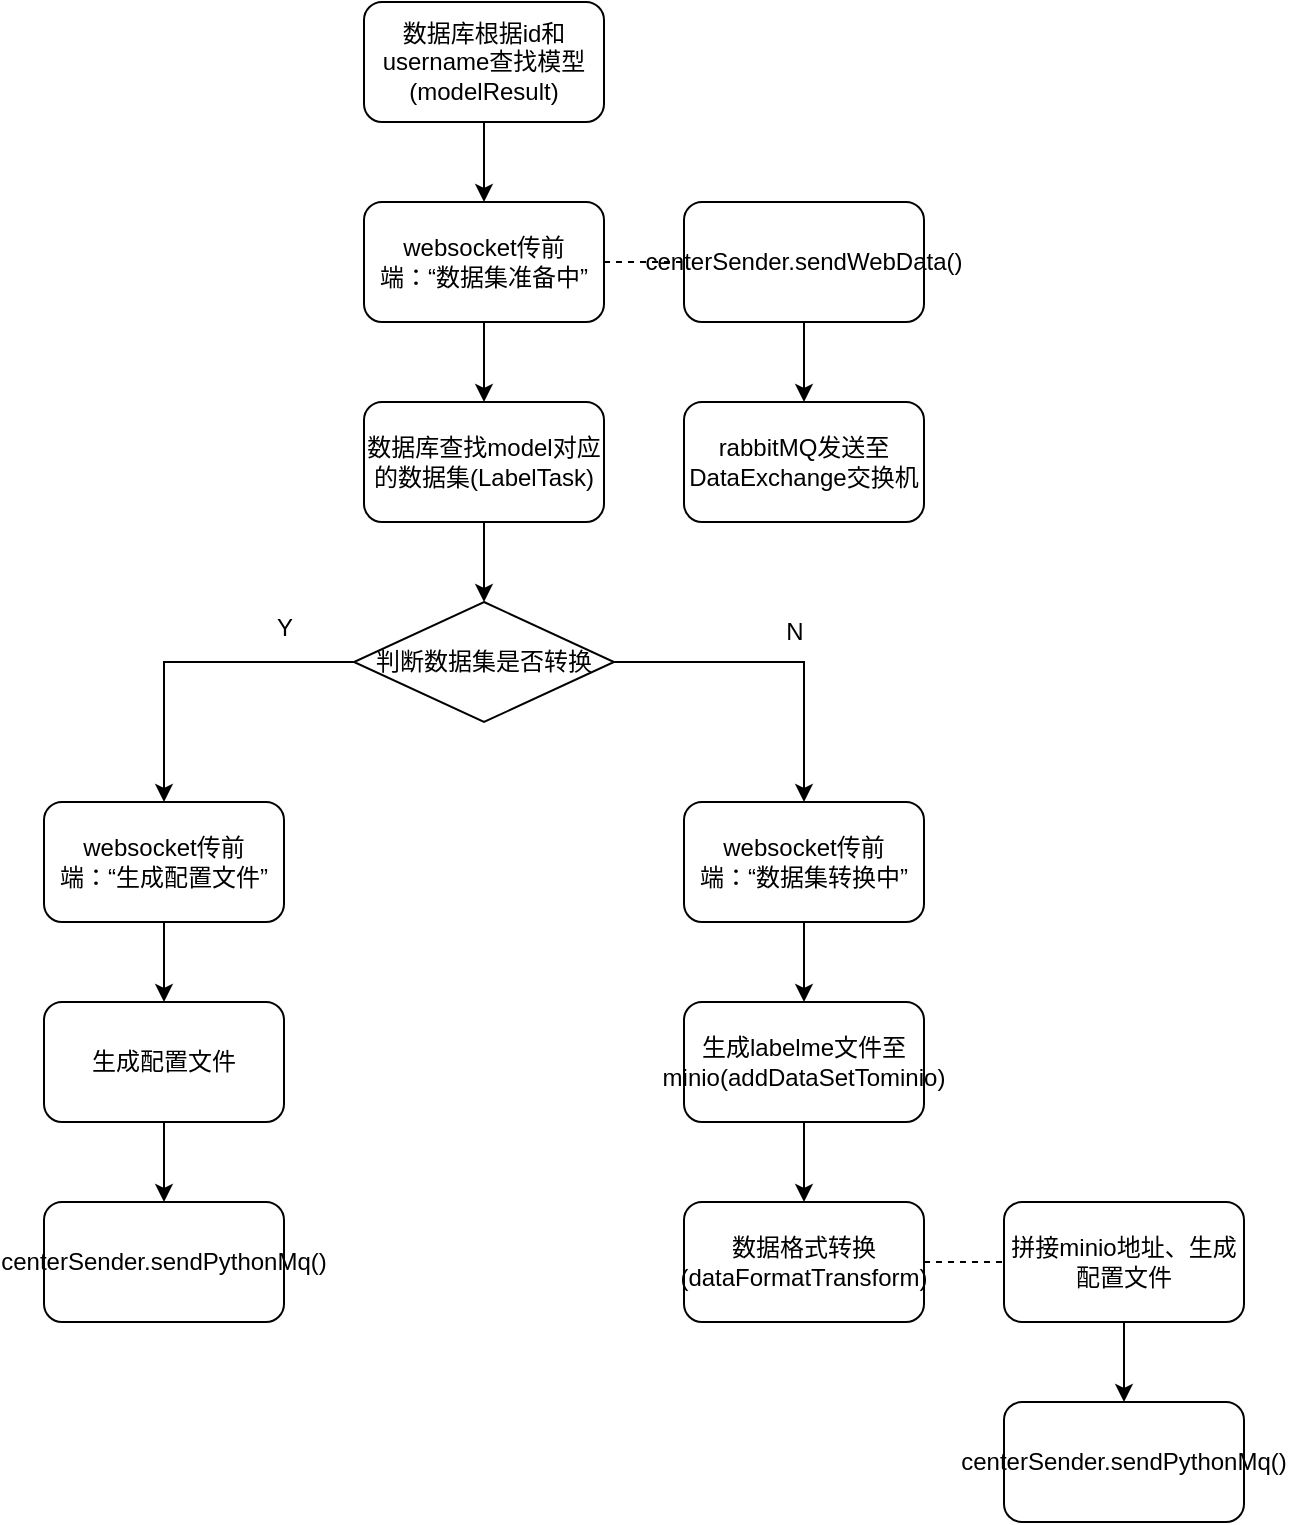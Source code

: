 <mxfile version="23.1.7" type="github">
  <diagram name="EPAI_Java_toModelTrain" id="7vfjrfQk3Y2i5-ylq0UO">
    <mxGraphModel dx="1050" dy="522" grid="1" gridSize="10" guides="1" tooltips="1" connect="1" arrows="1" fold="1" page="1" pageScale="1" pageWidth="827" pageHeight="1169" math="0" shadow="0">
      <root>
        <mxCell id="0" />
        <mxCell id="1" parent="0" />
        <mxCell id="3buf4coTO02b-s-pbajk-6" value="" style="edgeStyle=orthogonalEdgeStyle;rounded=0;orthogonalLoop=1;jettySize=auto;html=1;" edge="1" parent="1" source="3buf4coTO02b-s-pbajk-1" target="3buf4coTO02b-s-pbajk-2">
          <mxGeometry relative="1" as="geometry" />
        </mxCell>
        <mxCell id="3buf4coTO02b-s-pbajk-1" value="数据库根据id和username查找模型(modelResult)" style="rounded=1;whiteSpace=wrap;html=1;" vertex="1" parent="1">
          <mxGeometry x="320" y="160" width="120" height="60" as="geometry" />
        </mxCell>
        <mxCell id="3buf4coTO02b-s-pbajk-7" value="" style="edgeStyle=orthogonalEdgeStyle;rounded=0;orthogonalLoop=1;jettySize=auto;html=1;" edge="1" parent="1" source="3buf4coTO02b-s-pbajk-2" target="3buf4coTO02b-s-pbajk-5">
          <mxGeometry relative="1" as="geometry" />
        </mxCell>
        <mxCell id="3buf4coTO02b-s-pbajk-2" value="websocket传前端：“数据集准备中”" style="rounded=1;whiteSpace=wrap;html=1;" vertex="1" parent="1">
          <mxGeometry x="320" y="260" width="120" height="60" as="geometry" />
        </mxCell>
        <mxCell id="3buf4coTO02b-s-pbajk-3" value="websocket传前端：“生成配置文件”" style="rounded=1;whiteSpace=wrap;html=1;" vertex="1" parent="1">
          <mxGeometry x="160" y="560" width="120" height="60" as="geometry" />
        </mxCell>
        <mxCell id="3buf4coTO02b-s-pbajk-4" value="判断数据集是否转换" style="rhombus;whiteSpace=wrap;html=1;" vertex="1" parent="1">
          <mxGeometry x="315" y="460" width="130" height="60" as="geometry" />
        </mxCell>
        <mxCell id="3buf4coTO02b-s-pbajk-8" value="" style="edgeStyle=orthogonalEdgeStyle;rounded=0;orthogonalLoop=1;jettySize=auto;html=1;" edge="1" parent="1" source="3buf4coTO02b-s-pbajk-5" target="3buf4coTO02b-s-pbajk-4">
          <mxGeometry relative="1" as="geometry" />
        </mxCell>
        <mxCell id="3buf4coTO02b-s-pbajk-5" value="数据库查找model对应的数据集(LabelTask)" style="rounded=1;whiteSpace=wrap;html=1;" vertex="1" parent="1">
          <mxGeometry x="320" y="360" width="120" height="60" as="geometry" />
        </mxCell>
        <mxCell id="3buf4coTO02b-s-pbajk-9" value="" style="endArrow=classic;html=1;rounded=0;exitX=0;exitY=0.5;exitDx=0;exitDy=0;entryX=0.5;entryY=0;entryDx=0;entryDy=0;" edge="1" parent="1" source="3buf4coTO02b-s-pbajk-4" target="3buf4coTO02b-s-pbajk-3">
          <mxGeometry width="50" height="50" relative="1" as="geometry">
            <mxPoint x="350" y="640" as="sourcePoint" />
            <mxPoint x="400" y="590" as="targetPoint" />
            <Array as="points">
              <mxPoint x="220" y="490" />
            </Array>
          </mxGeometry>
        </mxCell>
        <mxCell id="3buf4coTO02b-s-pbajk-10" value="Y" style="text;html=1;align=center;verticalAlign=middle;resizable=0;points=[];autosize=1;strokeColor=none;fillColor=none;" vertex="1" parent="1">
          <mxGeometry x="265" y="458" width="30" height="30" as="geometry" />
        </mxCell>
        <mxCell id="3buf4coTO02b-s-pbajk-11" value="" style="endArrow=classic;html=1;rounded=0;exitX=1;exitY=0.5;exitDx=0;exitDy=0;entryX=0.5;entryY=0;entryDx=0;entryDy=0;" edge="1" target="3buf4coTO02b-s-pbajk-13" parent="1" source="3buf4coTO02b-s-pbajk-4">
          <mxGeometry width="50" height="50" relative="1" as="geometry">
            <mxPoint x="635" y="492" as="sourcePoint" />
            <mxPoint x="720" y="592" as="targetPoint" />
            <Array as="points">
              <mxPoint x="540" y="490" />
            </Array>
          </mxGeometry>
        </mxCell>
        <mxCell id="3buf4coTO02b-s-pbajk-12" value="N" style="text;html=1;align=center;verticalAlign=middle;resizable=0;points=[];autosize=1;strokeColor=none;fillColor=none;" vertex="1" parent="1">
          <mxGeometry x="520" y="460" width="30" height="30" as="geometry" />
        </mxCell>
        <mxCell id="3buf4coTO02b-s-pbajk-21" value="" style="edgeStyle=orthogonalEdgeStyle;rounded=0;orthogonalLoop=1;jettySize=auto;html=1;" edge="1" parent="1" source="3buf4coTO02b-s-pbajk-13" target="3buf4coTO02b-s-pbajk-18">
          <mxGeometry relative="1" as="geometry" />
        </mxCell>
        <mxCell id="3buf4coTO02b-s-pbajk-13" value="websocket传前端：“数据集转换中”" style="rounded=1;whiteSpace=wrap;html=1;" vertex="1" parent="1">
          <mxGeometry x="480" y="560" width="120" height="60" as="geometry" />
        </mxCell>
        <mxCell id="3buf4coTO02b-s-pbajk-23" value="" style="edgeStyle=orthogonalEdgeStyle;rounded=0;orthogonalLoop=1;jettySize=auto;html=1;" edge="1" parent="1" source="3buf4coTO02b-s-pbajk-18" target="3buf4coTO02b-s-pbajk-22">
          <mxGeometry relative="1" as="geometry" />
        </mxCell>
        <mxCell id="3buf4coTO02b-s-pbajk-18" value="生成labelme文件至minio(addDataSetTominio&lt;span style=&quot;background-color: initial;&quot;&gt;)&lt;/span&gt;" style="rounded=1;whiteSpace=wrap;html=1;" vertex="1" parent="1">
          <mxGeometry x="480" y="660" width="120" height="60" as="geometry" />
        </mxCell>
        <mxCell id="3buf4coTO02b-s-pbajk-22" value="数据格式转换(dataFormatTransform)" style="rounded=1;whiteSpace=wrap;html=1;" vertex="1" parent="1">
          <mxGeometry x="480" y="760" width="120" height="60" as="geometry" />
        </mxCell>
        <mxCell id="3buf4coTO02b-s-pbajk-24" value="centerSender.sendPythonMq()" style="rounded=1;whiteSpace=wrap;html=1;" vertex="1" parent="1">
          <mxGeometry x="640" y="860" width="120" height="60" as="geometry" />
        </mxCell>
        <mxCell id="3buf4coTO02b-s-pbajk-30" value="" style="edgeStyle=orthogonalEdgeStyle;rounded=0;orthogonalLoop=1;jettySize=auto;html=1;" edge="1" parent="1" source="3buf4coTO02b-s-pbajk-25" target="3buf4coTO02b-s-pbajk-24">
          <mxGeometry relative="1" as="geometry" />
        </mxCell>
        <mxCell id="3buf4coTO02b-s-pbajk-25" value="拼接minio地址、生成配置文件" style="rounded=1;whiteSpace=wrap;html=1;" vertex="1" parent="1">
          <mxGeometry x="640" y="760" width="120" height="60" as="geometry" />
        </mxCell>
        <mxCell id="3buf4coTO02b-s-pbajk-27" value="" style="endArrow=none;dashed=1;html=1;rounded=0;exitX=1;exitY=0.5;exitDx=0;exitDy=0;entryX=0;entryY=0.5;entryDx=0;entryDy=0;" edge="1" parent="1" source="3buf4coTO02b-s-pbajk-22" target="3buf4coTO02b-s-pbajk-25">
          <mxGeometry width="50" height="50" relative="1" as="geometry">
            <mxPoint x="510" y="910" as="sourcePoint" />
            <mxPoint x="620" y="820" as="targetPoint" />
          </mxGeometry>
        </mxCell>
        <mxCell id="3buf4coTO02b-s-pbajk-31" value="" style="edgeStyle=orthogonalEdgeStyle;rounded=0;orthogonalLoop=1;jettySize=auto;html=1;" edge="1" parent="1" source="3buf4coTO02b-s-pbajk-32" target="3buf4coTO02b-s-pbajk-33">
          <mxGeometry relative="1" as="geometry" />
        </mxCell>
        <mxCell id="3buf4coTO02b-s-pbajk-32" value="centerSender.sendWebData()" style="rounded=1;whiteSpace=wrap;html=1;" vertex="1" parent="1">
          <mxGeometry x="480" y="260" width="120" height="60" as="geometry" />
        </mxCell>
        <mxCell id="3buf4coTO02b-s-pbajk-33" value="rabbitMQ发送至DataExchange交换机" style="rounded=1;whiteSpace=wrap;html=1;" vertex="1" parent="1">
          <mxGeometry x="480" y="360" width="120" height="60" as="geometry" />
        </mxCell>
        <mxCell id="3buf4coTO02b-s-pbajk-35" value="" style="endArrow=none;dashed=1;html=1;rounded=0;exitX=1;exitY=0.5;exitDx=0;exitDy=0;entryX=0;entryY=0.5;entryDx=0;entryDy=0;" edge="1" parent="1" source="3buf4coTO02b-s-pbajk-2" target="3buf4coTO02b-s-pbajk-32">
          <mxGeometry width="50" height="50" relative="1" as="geometry">
            <mxPoint x="430" y="270" as="sourcePoint" />
            <mxPoint x="480" y="220" as="targetPoint" />
          </mxGeometry>
        </mxCell>
        <mxCell id="3buf4coTO02b-s-pbajk-36" value="centerSender.sendPythonMq()" style="rounded=1;whiteSpace=wrap;html=1;" vertex="1" parent="1">
          <mxGeometry x="160" y="760" width="120" height="60" as="geometry" />
        </mxCell>
        <mxCell id="3buf4coTO02b-s-pbajk-38" value="" style="edgeStyle=orthogonalEdgeStyle;rounded=0;orthogonalLoop=1;jettySize=auto;html=1;" edge="1" parent="1" source="3buf4coTO02b-s-pbajk-37" target="3buf4coTO02b-s-pbajk-36">
          <mxGeometry relative="1" as="geometry" />
        </mxCell>
        <mxCell id="3buf4coTO02b-s-pbajk-37" value="生成配置文件" style="rounded=1;whiteSpace=wrap;html=1;" vertex="1" parent="1">
          <mxGeometry x="160" y="660" width="120" height="60" as="geometry" />
        </mxCell>
        <mxCell id="3buf4coTO02b-s-pbajk-39" value="" style="endArrow=classic;html=1;rounded=0;exitX=0.5;exitY=1;exitDx=0;exitDy=0;entryX=0.5;entryY=0;entryDx=0;entryDy=0;" edge="1" parent="1" source="3buf4coTO02b-s-pbajk-3" target="3buf4coTO02b-s-pbajk-37">
          <mxGeometry width="50" height="50" relative="1" as="geometry">
            <mxPoint x="160" y="720" as="sourcePoint" />
            <mxPoint x="210" y="670" as="targetPoint" />
          </mxGeometry>
        </mxCell>
      </root>
    </mxGraphModel>
  </diagram>
</mxfile>
